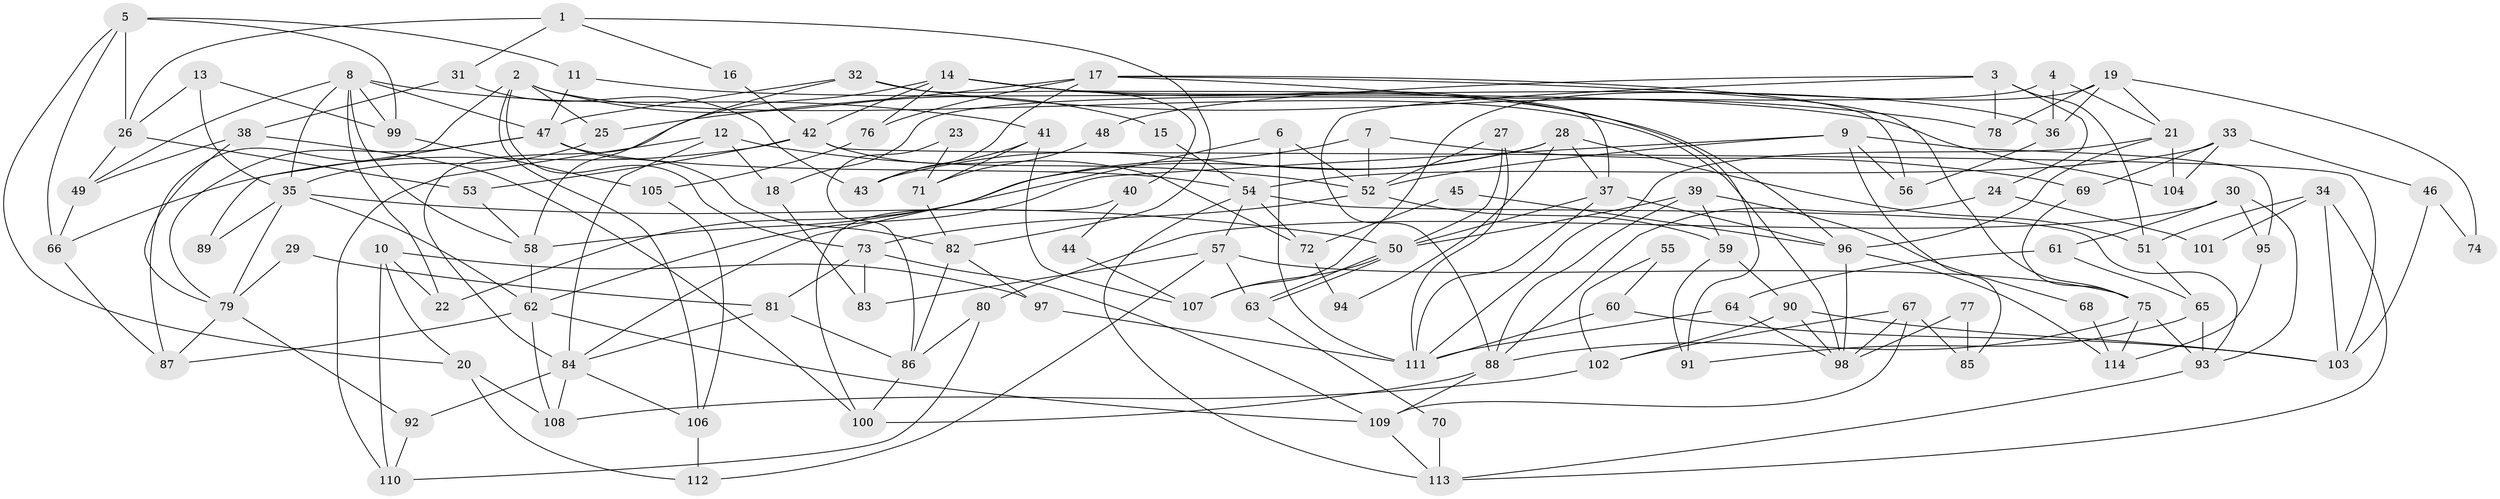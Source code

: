 // Generated by graph-tools (version 1.1) at 2025/15/03/09/25 04:15:03]
// undirected, 114 vertices, 228 edges
graph export_dot {
graph [start="1"]
  node [color=gray90,style=filled];
  1;
  2;
  3;
  4;
  5;
  6;
  7;
  8;
  9;
  10;
  11;
  12;
  13;
  14;
  15;
  16;
  17;
  18;
  19;
  20;
  21;
  22;
  23;
  24;
  25;
  26;
  27;
  28;
  29;
  30;
  31;
  32;
  33;
  34;
  35;
  36;
  37;
  38;
  39;
  40;
  41;
  42;
  43;
  44;
  45;
  46;
  47;
  48;
  49;
  50;
  51;
  52;
  53;
  54;
  55;
  56;
  57;
  58;
  59;
  60;
  61;
  62;
  63;
  64;
  65;
  66;
  67;
  68;
  69;
  70;
  71;
  72;
  73;
  74;
  75;
  76;
  77;
  78;
  79;
  80;
  81;
  82;
  83;
  84;
  85;
  86;
  87;
  88;
  89;
  90;
  91;
  92;
  93;
  94;
  95;
  96;
  97;
  98;
  99;
  100;
  101;
  102;
  103;
  104;
  105;
  106;
  107;
  108;
  109;
  110;
  111;
  112;
  113;
  114;
  1 -- 31;
  1 -- 82;
  1 -- 16;
  1 -- 26;
  2 -- 25;
  2 -- 98;
  2 -- 15;
  2 -- 73;
  2 -- 87;
  2 -- 106;
  3 -- 51;
  3 -- 78;
  3 -- 24;
  3 -- 48;
  3 -- 88;
  4 -- 21;
  4 -- 36;
  4 -- 18;
  5 -- 99;
  5 -- 26;
  5 -- 11;
  5 -- 20;
  5 -- 66;
  6 -- 52;
  6 -- 111;
  6 -- 84;
  7 -- 69;
  7 -- 52;
  7 -- 22;
  8 -- 35;
  8 -- 49;
  8 -- 22;
  8 -- 41;
  8 -- 47;
  8 -- 58;
  8 -- 99;
  9 -- 52;
  9 -- 62;
  9 -- 56;
  9 -- 85;
  9 -- 95;
  10 -- 22;
  10 -- 20;
  10 -- 97;
  10 -- 110;
  11 -- 47;
  11 -- 104;
  12 -- 84;
  12 -- 110;
  12 -- 18;
  12 -- 52;
  13 -- 26;
  13 -- 35;
  13 -- 99;
  14 -- 42;
  14 -- 76;
  14 -- 36;
  14 -- 37;
  14 -- 84;
  14 -- 96;
  15 -- 54;
  16 -- 42;
  17 -- 75;
  17 -- 91;
  17 -- 25;
  17 -- 43;
  17 -- 56;
  17 -- 76;
  18 -- 83;
  19 -- 36;
  19 -- 21;
  19 -- 74;
  19 -- 78;
  19 -- 107;
  20 -- 112;
  20 -- 108;
  21 -- 111;
  21 -- 96;
  21 -- 104;
  23 -- 86;
  23 -- 71;
  24 -- 88;
  24 -- 101;
  25 -- 35;
  26 -- 49;
  26 -- 53;
  27 -- 50;
  27 -- 52;
  27 -- 111;
  28 -- 43;
  28 -- 58;
  28 -- 37;
  28 -- 51;
  28 -- 94;
  29 -- 81;
  29 -- 79;
  30 -- 80;
  30 -- 95;
  30 -- 61;
  30 -- 93;
  31 -- 38;
  31 -- 43;
  32 -- 58;
  32 -- 47;
  32 -- 40;
  32 -- 78;
  33 -- 104;
  33 -- 54;
  33 -- 46;
  33 -- 69;
  34 -- 113;
  34 -- 103;
  34 -- 51;
  34 -- 101;
  35 -- 50;
  35 -- 62;
  35 -- 79;
  35 -- 89;
  36 -- 56;
  37 -- 50;
  37 -- 96;
  37 -- 111;
  38 -- 100;
  38 -- 79;
  38 -- 49;
  39 -- 88;
  39 -- 50;
  39 -- 59;
  39 -- 68;
  40 -- 100;
  40 -- 44;
  41 -- 107;
  41 -- 43;
  41 -- 71;
  42 -- 66;
  42 -- 53;
  42 -- 72;
  42 -- 103;
  44 -- 107;
  45 -- 96;
  45 -- 72;
  46 -- 103;
  46 -- 74;
  47 -- 79;
  47 -- 54;
  47 -- 82;
  47 -- 89;
  48 -- 71;
  49 -- 66;
  50 -- 63;
  50 -- 63;
  50 -- 107;
  51 -- 65;
  52 -- 73;
  52 -- 59;
  53 -- 58;
  54 -- 93;
  54 -- 57;
  54 -- 72;
  54 -- 113;
  55 -- 60;
  55 -- 102;
  57 -- 75;
  57 -- 63;
  57 -- 83;
  57 -- 112;
  58 -- 62;
  59 -- 90;
  59 -- 91;
  60 -- 103;
  60 -- 111;
  61 -- 65;
  61 -- 64;
  62 -- 109;
  62 -- 108;
  62 -- 87;
  63 -- 70;
  64 -- 111;
  64 -- 98;
  65 -- 93;
  65 -- 91;
  66 -- 87;
  67 -- 98;
  67 -- 102;
  67 -- 85;
  67 -- 109;
  68 -- 114;
  69 -- 75;
  70 -- 113;
  71 -- 82;
  72 -- 94;
  73 -- 83;
  73 -- 81;
  73 -- 109;
  75 -- 88;
  75 -- 93;
  75 -- 114;
  76 -- 105;
  77 -- 98;
  77 -- 85;
  79 -- 87;
  79 -- 92;
  80 -- 110;
  80 -- 86;
  81 -- 84;
  81 -- 86;
  82 -- 97;
  82 -- 86;
  84 -- 92;
  84 -- 106;
  84 -- 108;
  86 -- 100;
  88 -- 109;
  88 -- 100;
  90 -- 98;
  90 -- 102;
  90 -- 103;
  92 -- 110;
  93 -- 113;
  95 -- 114;
  96 -- 98;
  96 -- 114;
  97 -- 111;
  99 -- 105;
  102 -- 108;
  105 -- 106;
  106 -- 112;
  109 -- 113;
}
